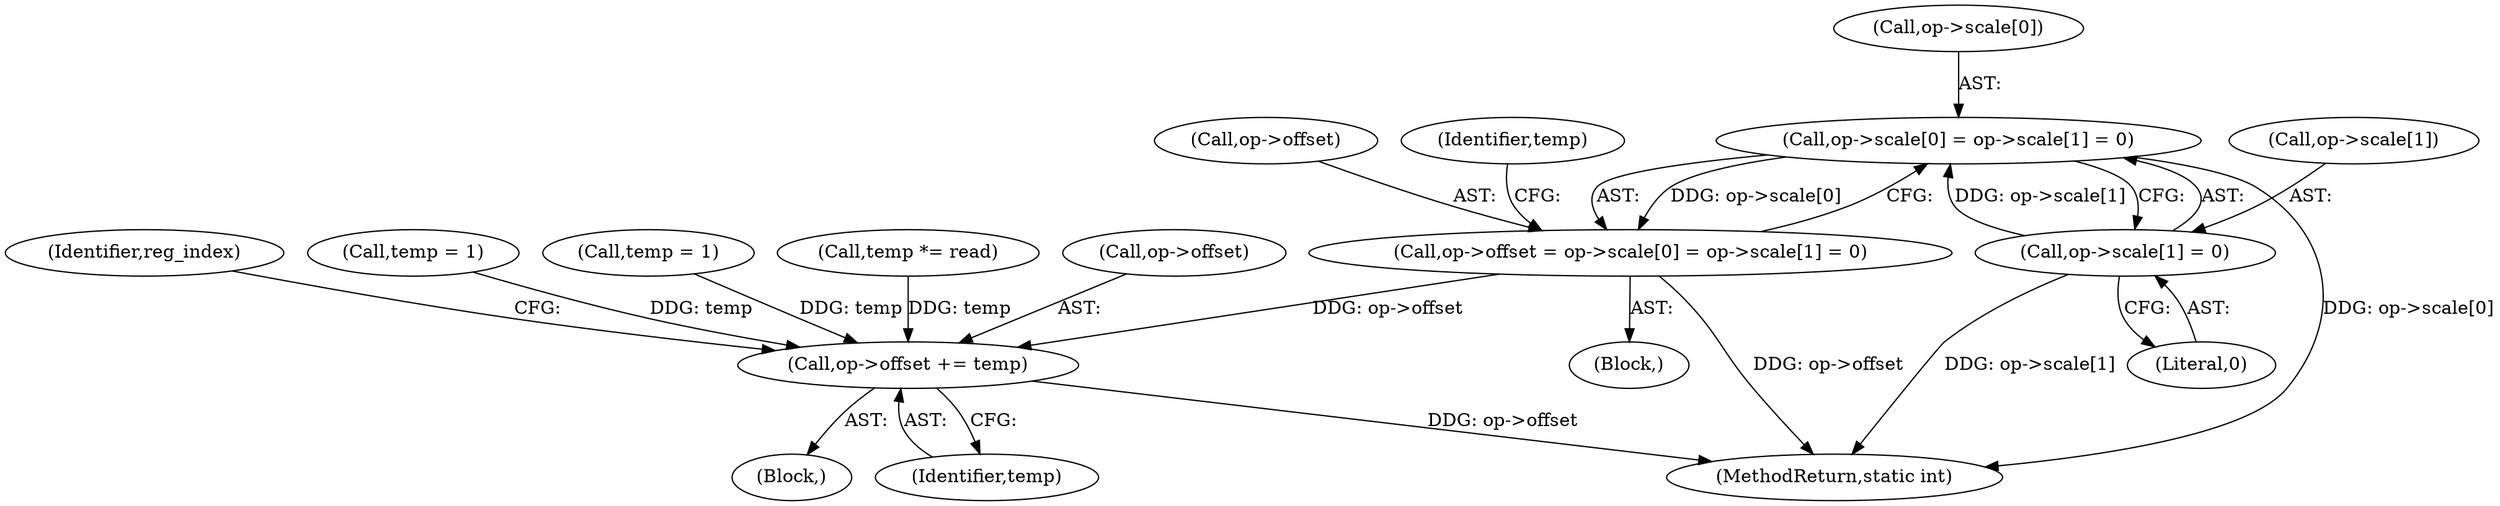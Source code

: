 digraph "0_radare2_9b46d38dd3c4de6048a488b655c7319f845af185@array" {
"1000335" [label="(Call,op->scale[0] = op->scale[1] = 0)"];
"1000341" [label="(Call,op->scale[1] = 0)"];
"1000331" [label="(Call,op->offset = op->scale[0] = op->scale[1] = 0)"];
"1000443" [label="(Call,op->offset += temp)"];
"1000332" [label="(Call,op->offset)"];
"1000336" [label="(Call,op->scale[0])"];
"1000442" [label="(Block,)"];
"1000944" [label="(MethodReturn,static int)"];
"1000447" [label="(Identifier,temp)"];
"1000697" [label="(Call,temp *= read)"];
"1000342" [label="(Call,op->scale[1])"];
"1000350" [label="(Identifier,temp)"];
"1000444" [label="(Call,op->offset)"];
"1000450" [label="(Identifier,reg_index)"];
"1000460" [label="(Call,temp = 1)"];
"1000335" [label="(Call,op->scale[0] = op->scale[1] = 0)"];
"1000341" [label="(Call,op->scale[1] = 0)"];
"1000347" [label="(Literal,0)"];
"1000443" [label="(Call,op->offset += temp)"];
"1000349" [label="(Call,temp = 1)"];
"1000331" [label="(Call,op->offset = op->scale[0] = op->scale[1] = 0)"];
"1000319" [label="(Block,)"];
"1000335" -> "1000331"  [label="AST: "];
"1000335" -> "1000341"  [label="CFG: "];
"1000336" -> "1000335"  [label="AST: "];
"1000341" -> "1000335"  [label="AST: "];
"1000331" -> "1000335"  [label="CFG: "];
"1000335" -> "1000944"  [label="DDG: op->scale[0]"];
"1000335" -> "1000331"  [label="DDG: op->scale[0]"];
"1000341" -> "1000335"  [label="DDG: op->scale[1]"];
"1000341" -> "1000347"  [label="CFG: "];
"1000342" -> "1000341"  [label="AST: "];
"1000347" -> "1000341"  [label="AST: "];
"1000341" -> "1000944"  [label="DDG: op->scale[1]"];
"1000331" -> "1000319"  [label="AST: "];
"1000332" -> "1000331"  [label="AST: "];
"1000350" -> "1000331"  [label="CFG: "];
"1000331" -> "1000944"  [label="DDG: op->offset"];
"1000331" -> "1000443"  [label="DDG: op->offset"];
"1000443" -> "1000442"  [label="AST: "];
"1000443" -> "1000447"  [label="CFG: "];
"1000444" -> "1000443"  [label="AST: "];
"1000447" -> "1000443"  [label="AST: "];
"1000450" -> "1000443"  [label="CFG: "];
"1000443" -> "1000944"  [label="DDG: op->offset"];
"1000460" -> "1000443"  [label="DDG: temp"];
"1000349" -> "1000443"  [label="DDG: temp"];
"1000697" -> "1000443"  [label="DDG: temp"];
}
